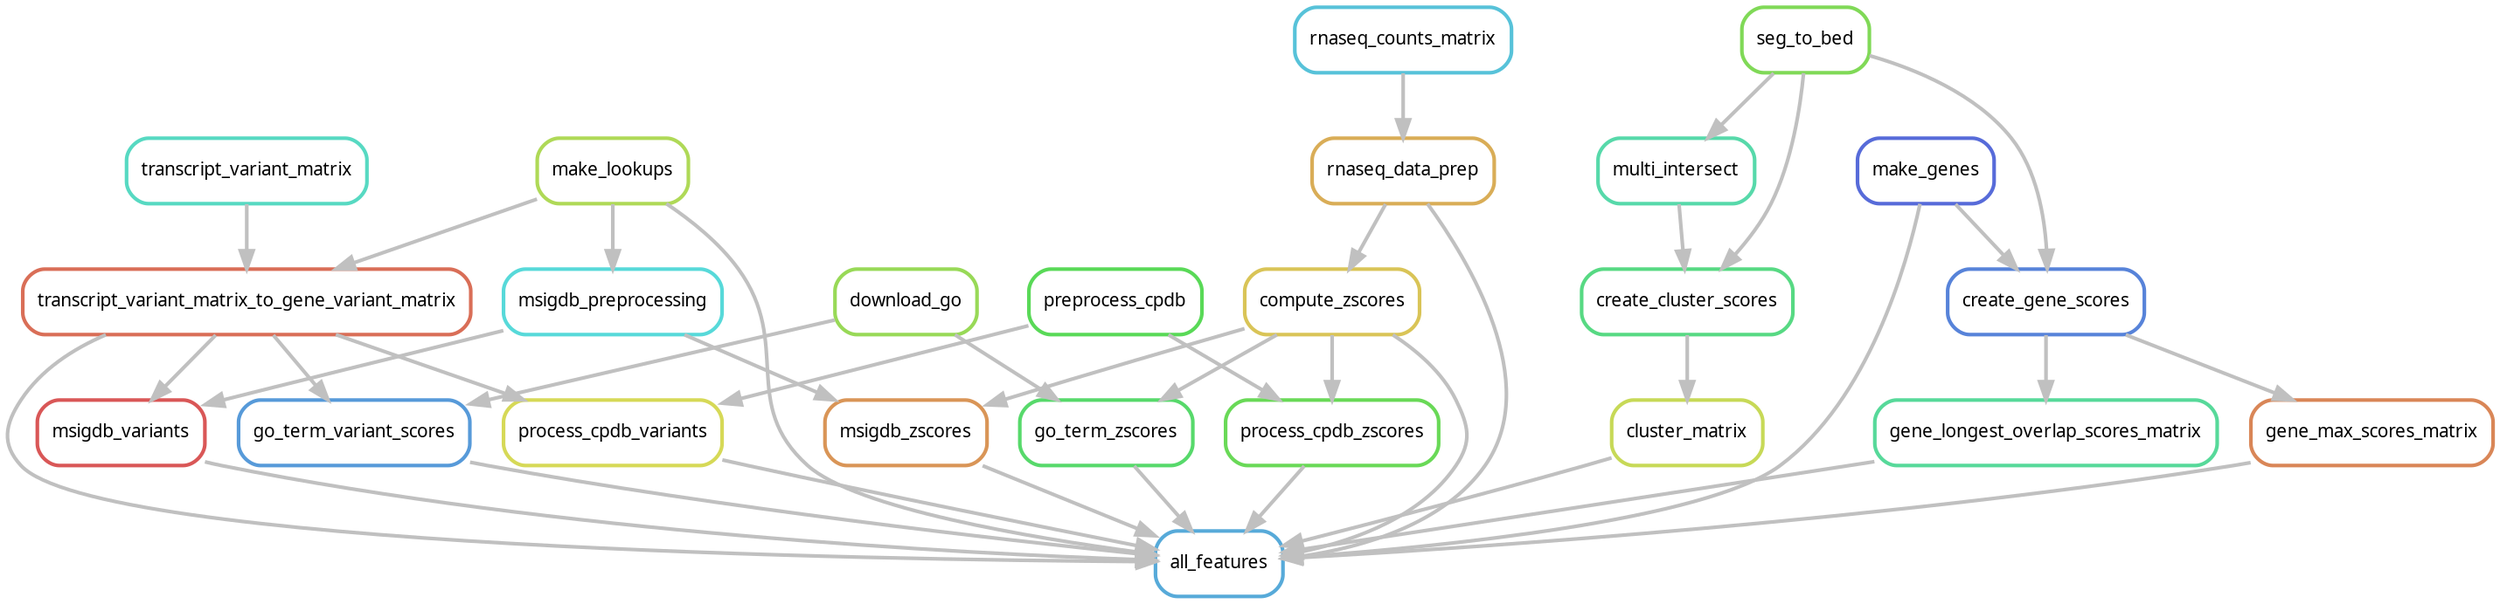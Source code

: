 digraph snakemake_dag {
    graph[bgcolor=white, margin=0];
    node[shape=box, style=rounded, fontname=sans,                 fontsize=10, penwidth=2];
    edge[penwidth=2, color=grey];
	0[label = "msigdb_variants", color = "0.00 0.6 0.85", style="rounded"];
	1[label = "transcript_variant_matrix_to_gene_variant_matrix", color = "0.03 0.6 0.85", style="rounded"];
	2[label = "preprocess_cpdb", color = "0.33 0.6 0.85", style="rounded"];
	3[label = "go_term_zscores", color = "0.36 0.6 0.85", style="rounded"];
	4[label = "msigdb_zscores", color = "0.08 0.6 0.85", style="rounded"];
	5[label = "compute_zscores", color = "0.14 0.6 0.85", style="rounded"];
	6[label = "create_cluster_scores", color = "0.39 0.6 0.85", style="rounded"];
	7[label = "process_cpdb_variants", color = "0.17 0.6 0.85", style="rounded"];
	8[label = "gene_longest_overlap_scores_matrix", color = "0.42 0.6 0.85", style="rounded"];
	9[label = "multi_intersect", color = "0.44 0.6 0.85", style="rounded"];
	10[label = "cluster_matrix", color = "0.19 0.6 0.85", style="rounded"];
	11[label = "transcript_variant_matrix", color = "0.47 0.6 0.85", style="rounded"];
	12[label = "rnaseq_data_prep", color = "0.11 0.6 0.85", style="rounded"];
	13[label = "make_genes", color = "0.64 0.6 0.85", style="rounded"];
	14[label = "gene_max_scores_matrix", color = "0.06 0.6 0.85", style="rounded"];
	15[label = "download_go", color = "0.25 0.6 0.85", style="rounded"];
	16[label = "make_lookups", color = "0.22 0.6 0.85", style="rounded"];
	17[label = "msigdb_preprocessing", color = "0.50 0.6 0.85", style="rounded"];
	18[label = "rnaseq_counts_matrix", color = "0.53 0.6 0.85", style="rounded"];
	19[label = "all_features", color = "0.56 0.6 0.85", style="rounded"];
	20[label = "go_term_variant_scores", color = "0.58 0.6 0.85", style="rounded"];
	21[label = "create_gene_scores", color = "0.61 0.6 0.85", style="rounded"];
	22[label = "seg_to_bed", color = "0.28 0.6 0.85", style="rounded"];
	23[label = "process_cpdb_zscores", color = "0.31 0.6 0.85", style="rounded"];
	17 -> 0
	1 -> 0
	11 -> 1
	16 -> 1
	5 -> 3
	15 -> 3
	17 -> 4
	5 -> 4
	12 -> 5
	22 -> 6
	9 -> 6
	1 -> 7
	2 -> 7
	21 -> 8
	22 -> 9
	6 -> 10
	18 -> 12
	21 -> 14
	16 -> 17
	0 -> 19
	1 -> 19
	3 -> 19
	14 -> 19
	4 -> 19
	12 -> 19
	5 -> 19
	7 -> 19
	20 -> 19
	8 -> 19
	13 -> 19
	16 -> 19
	23 -> 19
	10 -> 19
	1 -> 20
	15 -> 20
	22 -> 21
	13 -> 21
	5 -> 23
	2 -> 23
}            
